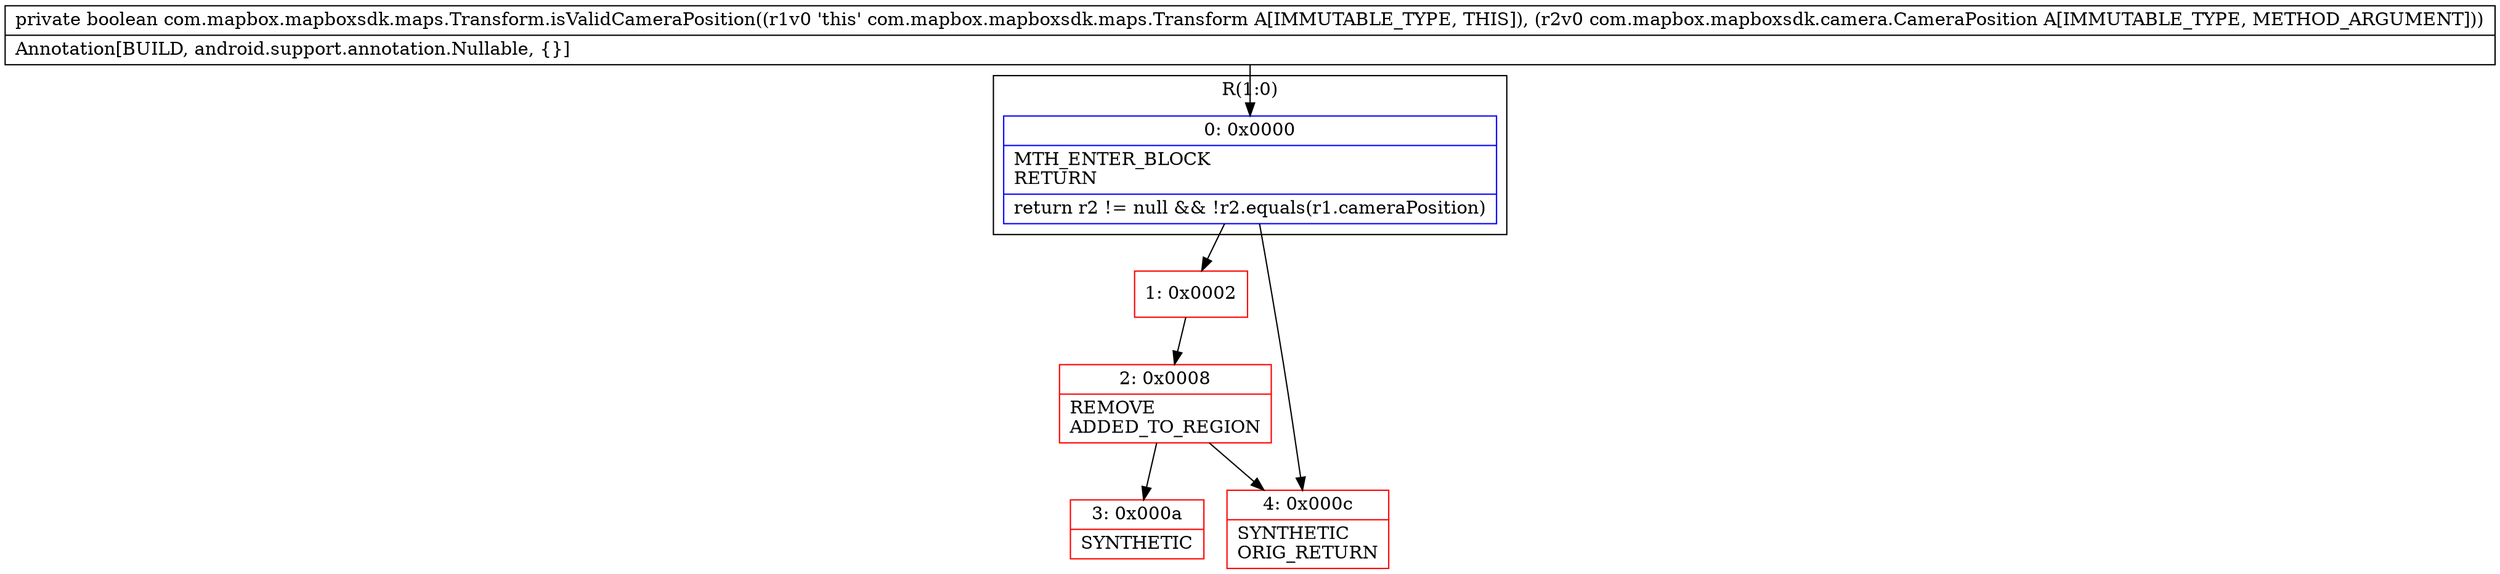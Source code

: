 digraph "CFG forcom.mapbox.mapboxsdk.maps.Transform.isValidCameraPosition(Lcom\/mapbox\/mapboxsdk\/camera\/CameraPosition;)Z" {
subgraph cluster_Region_767205467 {
label = "R(1:0)";
node [shape=record,color=blue];
Node_0 [shape=record,label="{0\:\ 0x0000|MTH_ENTER_BLOCK\lRETURN\l|return r2 != null && !r2.equals(r1.cameraPosition)\l}"];
}
Node_1 [shape=record,color=red,label="{1\:\ 0x0002}"];
Node_2 [shape=record,color=red,label="{2\:\ 0x0008|REMOVE\lADDED_TO_REGION\l}"];
Node_3 [shape=record,color=red,label="{3\:\ 0x000a|SYNTHETIC\l}"];
Node_4 [shape=record,color=red,label="{4\:\ 0x000c|SYNTHETIC\lORIG_RETURN\l}"];
MethodNode[shape=record,label="{private boolean com.mapbox.mapboxsdk.maps.Transform.isValidCameraPosition((r1v0 'this' com.mapbox.mapboxsdk.maps.Transform A[IMMUTABLE_TYPE, THIS]), (r2v0 com.mapbox.mapboxsdk.camera.CameraPosition A[IMMUTABLE_TYPE, METHOD_ARGUMENT]))  | Annotation[BUILD, android.support.annotation.Nullable, \{\}]\l}"];
MethodNode -> Node_0;
Node_0 -> Node_1;
Node_0 -> Node_4;
Node_1 -> Node_2;
Node_2 -> Node_3;
Node_2 -> Node_4;
}

